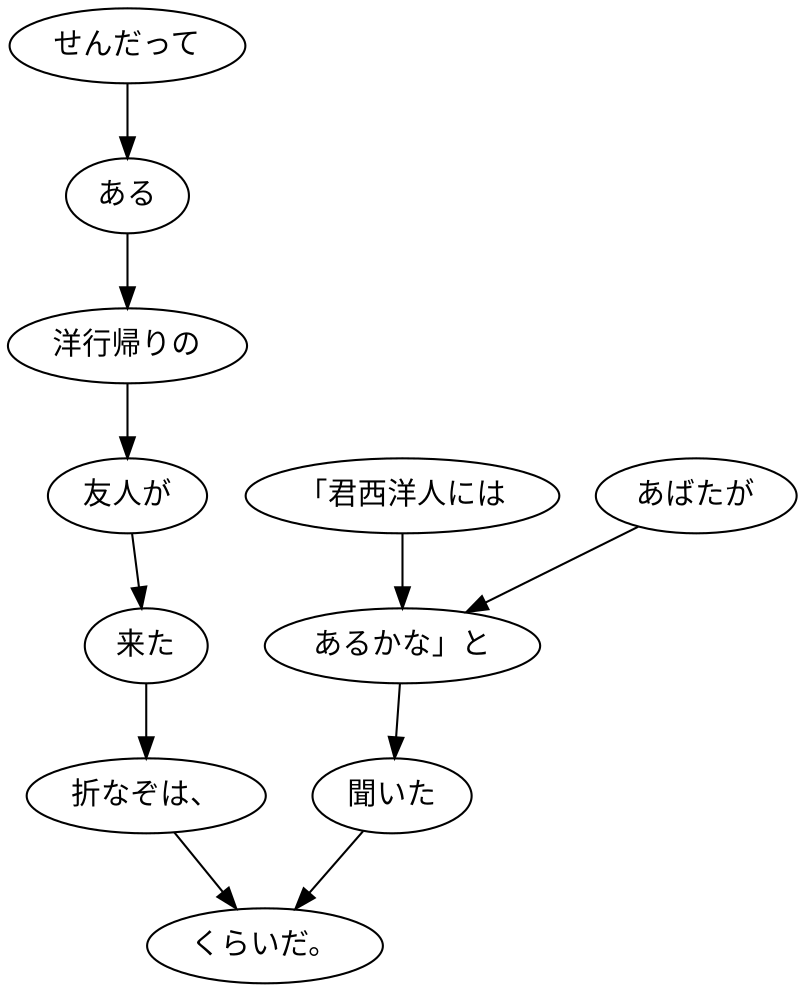 digraph graph5596 {
	node0 [label="せんだって"];
	node1 [label="ある"];
	node2 [label="洋行帰りの"];
	node3 [label="友人が"];
	node4 [label="来た"];
	node5 [label="折なぞは、"];
	node6 [label="「君西洋人には"];
	node7 [label="あばたが"];
	node8 [label="あるかな」と"];
	node9 [label="聞いた"];
	node10 [label="くらいだ。"];
	node0 -> node1;
	node1 -> node2;
	node2 -> node3;
	node3 -> node4;
	node4 -> node5;
	node5 -> node10;
	node6 -> node8;
	node7 -> node8;
	node8 -> node9;
	node9 -> node10;
}

